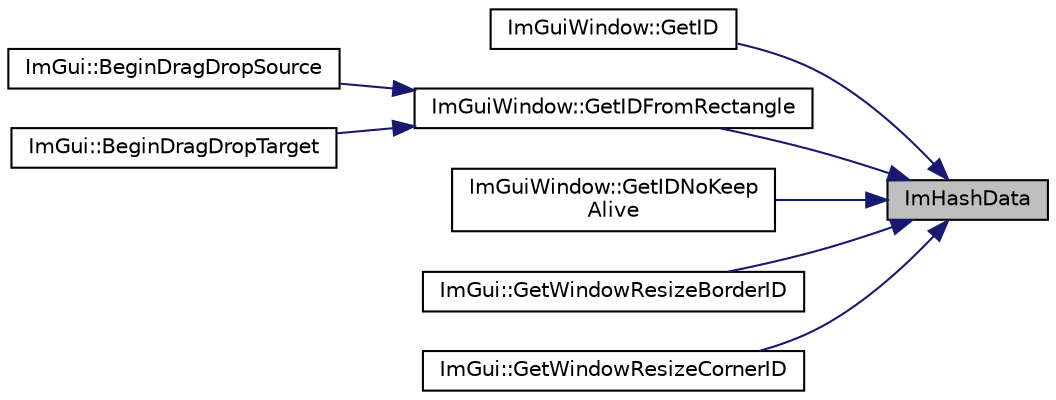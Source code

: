 digraph "ImHashData"
{
 // LATEX_PDF_SIZE
  edge [fontname="Helvetica",fontsize="10",labelfontname="Helvetica",labelfontsize="10"];
  node [fontname="Helvetica",fontsize="10",shape=record];
  rankdir="RL";
  Node1 [label="ImHashData",height=0.2,width=0.4,color="black", fillcolor="grey75", style="filled", fontcolor="black",tooltip=" "];
  Node1 -> Node2 [dir="back",color="midnightblue",fontsize="10",style="solid"];
  Node2 [label="ImGuiWindow::GetID",height=0.2,width=0.4,color="black", fillcolor="white", style="filled",URL="$struct_im_gui_window.html#aae21dffb343cabca9414499b827912a8",tooltip=" "];
  Node1 -> Node3 [dir="back",color="midnightblue",fontsize="10",style="solid"];
  Node3 [label="ImGuiWindow::GetIDFromRectangle",height=0.2,width=0.4,color="black", fillcolor="white", style="filled",URL="$struct_im_gui_window.html#a44931b6e73248930490d2c89377a8233",tooltip=" "];
  Node3 -> Node4 [dir="back",color="midnightblue",fontsize="10",style="solid"];
  Node4 [label="ImGui::BeginDragDropSource",height=0.2,width=0.4,color="black", fillcolor="white", style="filled",URL="$namespace_im_gui.html#ac2609b0f034d3bcd8d70d26df8694eaa",tooltip=" "];
  Node3 -> Node5 [dir="back",color="midnightblue",fontsize="10",style="solid"];
  Node5 [label="ImGui::BeginDragDropTarget",height=0.2,width=0.4,color="black", fillcolor="white", style="filled",URL="$namespace_im_gui.html#ac42384c3181406bbd0f3f4f77a73c7ed",tooltip=" "];
  Node1 -> Node6 [dir="back",color="midnightblue",fontsize="10",style="solid"];
  Node6 [label="ImGuiWindow::GetIDNoKeep\lAlive",height=0.2,width=0.4,color="black", fillcolor="white", style="filled",URL="$struct_im_gui_window.html#aea0ace882f6e8ec9d6825d808c975203",tooltip=" "];
  Node1 -> Node7 [dir="back",color="midnightblue",fontsize="10",style="solid"];
  Node7 [label="ImGui::GetWindowResizeBorderID",height=0.2,width=0.4,color="black", fillcolor="white", style="filled",URL="$namespace_im_gui.html#aed2c39ff4f7790fe03b4d9b2893d4ef4",tooltip=" "];
  Node1 -> Node8 [dir="back",color="midnightblue",fontsize="10",style="solid"];
  Node8 [label="ImGui::GetWindowResizeCornerID",height=0.2,width=0.4,color="black", fillcolor="white", style="filled",URL="$namespace_im_gui.html#a22041ad222e2b5c86773d70d47078fa3",tooltip=" "];
}
